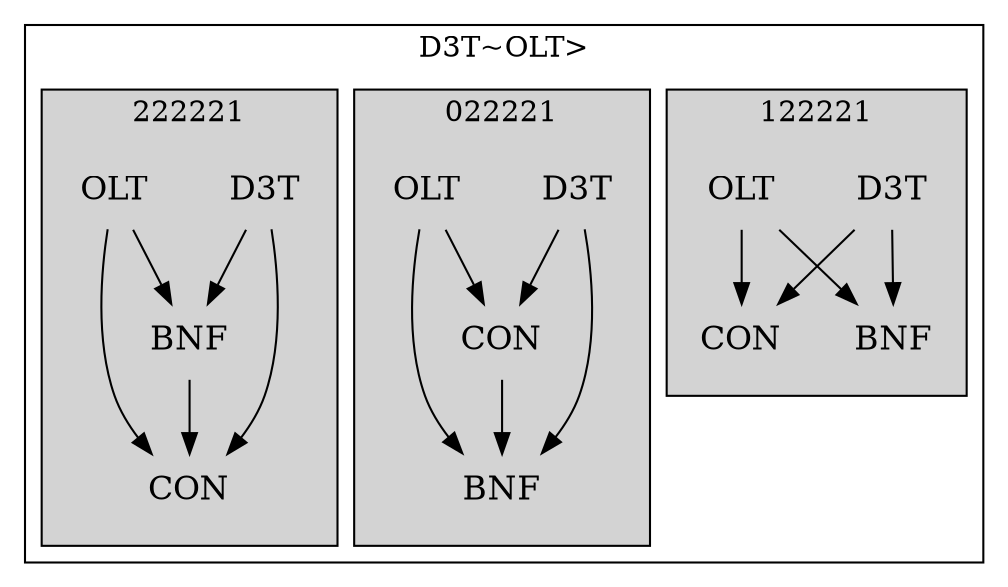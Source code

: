 strict digraph FirstlevelCluster {
	labelloc = "t";
	compound = false;
	subgraph cluster_0 {
	label= "D3T~OLT>";
		subgraph	cluster_2 {
		label = "122221";
			style = filled;
			node	[label = CON, shape = plaintext, fontsize = 16] CON2;
			node	[label = BNF, shape = plaintext, fontsize = 16] BNF2;
			node	[label = D3T, shape = plaintext, fontsize = 16] D3T2;
			node	[label = OLT, shape = plaintext, fontsize = 16] OLT2;
			D3T2->CON2;D3T2->BNF2;OLT2->CON2;OLT2->BNF2;			}
		subgraph	cluster_3 {
		label = "022221";
			style = filled;
			node	[label = CON, shape = plaintext, fontsize = 16] CON3;
			node	[label = BNF, shape = plaintext, fontsize = 16] BNF3;
			node	[label = D3T, shape = plaintext, fontsize = 16] D3T3;
			node	[label = OLT, shape = plaintext, fontsize = 16] OLT3;
			CON3->BNF3;D3T3->CON3;D3T3->BNF3;OLT3->CON3;OLT3->BNF3;			}
		subgraph	cluster_4 {
		label = "222221";
			style = filled;
			node	[label = CON, shape = plaintext, fontsize = 16] CON4;
			node	[label = BNF, shape = plaintext, fontsize = 16] BNF4;
			node	[label = D3T, shape = plaintext, fontsize = 16] D3T4;
			node	[label = OLT, shape = plaintext, fontsize = 16] OLT4;
			BNF4->CON4;D3T4->CON4;D3T4->BNF4;OLT4->CON4;OLT4->BNF4;			}
}}